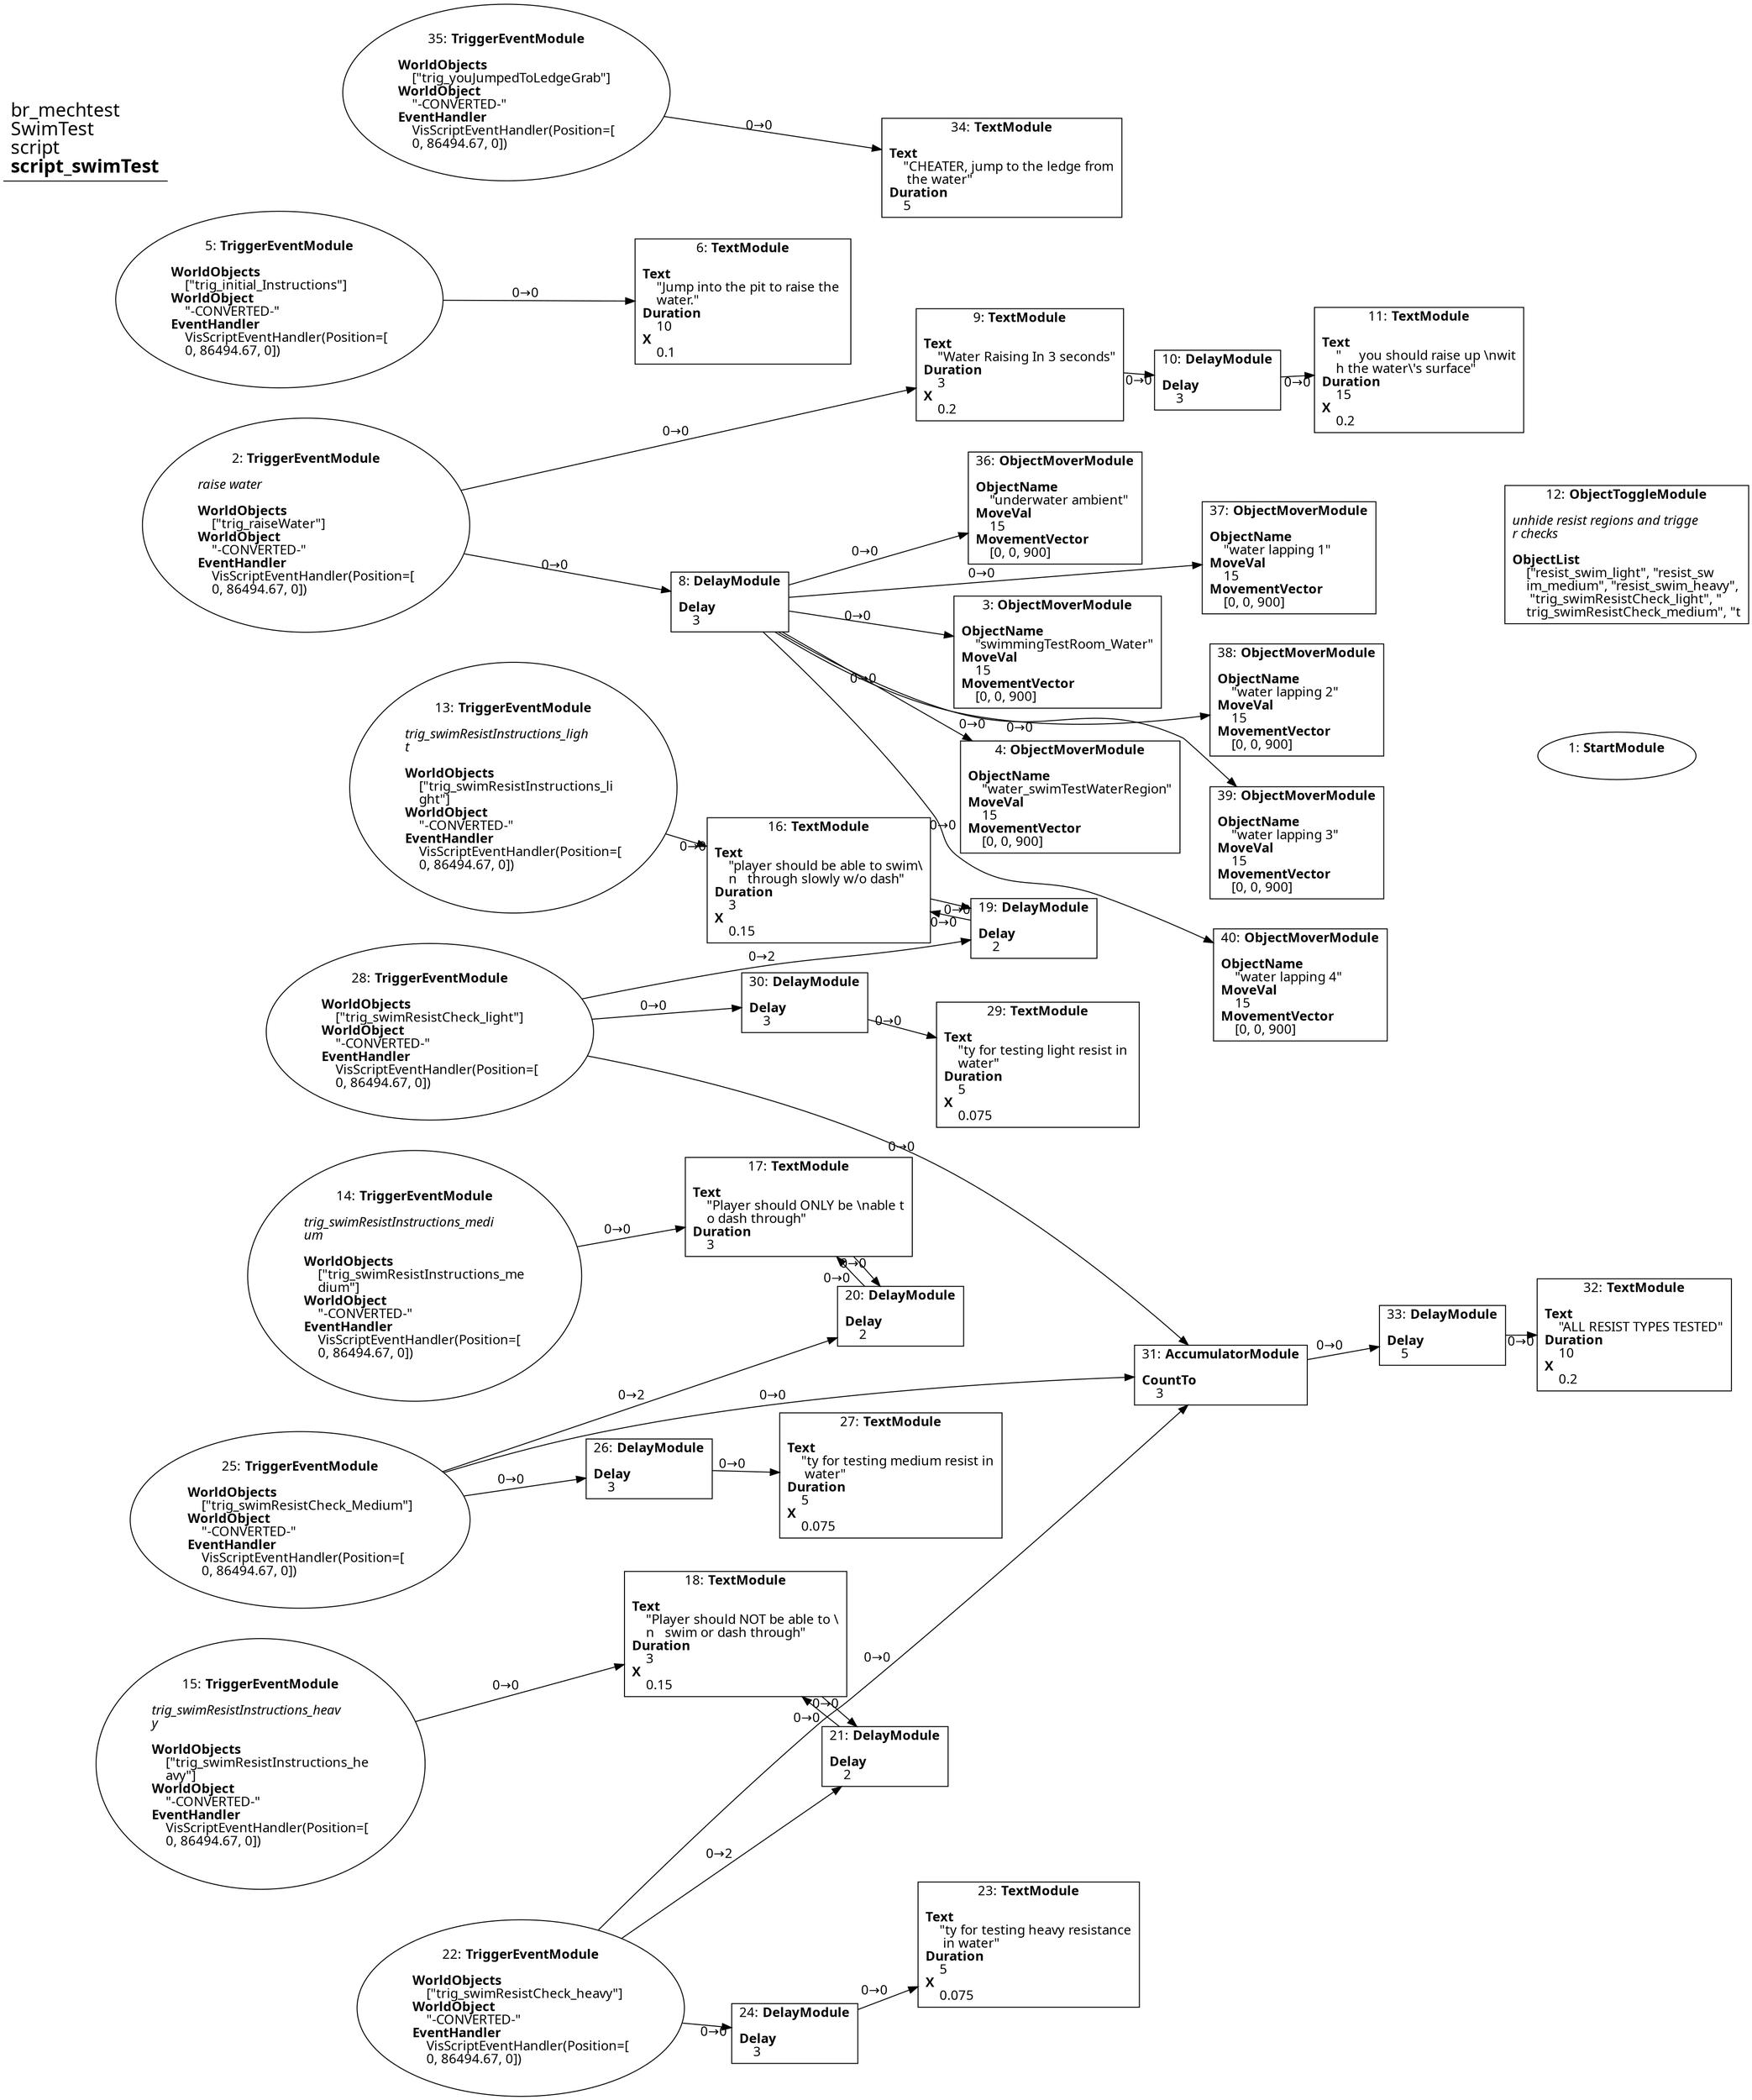 digraph {
    layout = fdp;
    overlap = prism;
    sep = "+16";
    splines = spline;

    node [ shape = box ];

    graph [ fontname = "Segoe UI" ];
    node [ fontname = "Segoe UI" ];
    edge [ fontname = "Segoe UI" ];

    1 [ label = <1: <b>StartModule</b><br/><br/>> ];
    1 [ shape = oval ]
    1 [ pos = "0.90400004,-0.20400001!" ];

    2 [ label = <2: <b>TriggerEventModule</b><br/><br/><i>raise water<br align="left"/></i><br align="left"/><b>WorldObjects</b><br align="left"/>    [&quot;trig_raiseWater&quot;]<br align="left"/><b>WorldObject</b><br align="left"/>    &quot;-CONVERTED-&quot;<br align="left"/><b>EventHandler</b><br align="left"/>    VisScriptEventHandler(Position=[<br align="left"/>    0, 86494.67, 0])<br align="left"/>> ];
    2 [ shape = oval ]
    2 [ pos = "-0.286,-0.11100001!" ];
    2 -> 8 [ label = "0→0" ];
    2 -> 9 [ label = "0→0" ];

    3 [ label = <3: <b>ObjectMoverModule</b><br/><br/><b>ObjectName</b><br align="left"/>    &quot;swimmingTestRoom_Water&quot;<br align="left"/><b>MoveVal</b><br align="left"/>    15<br align="left"/><b>MovementVector</b><br align="left"/>    [0, 0, 900]<br align="left"/>> ];
    3 [ pos = "0.30100003,-0.142!" ];

    4 [ label = <4: <b>ObjectMoverModule</b><br/><br/><b>ObjectName</b><br align="left"/>    &quot;water_swimTestWaterRegion&quot;<br align="left"/><b>MoveVal</b><br align="left"/>    15<br align="left"/><b>MovementVector</b><br align="left"/>    [0, 0, 900]<br align="left"/>> ];
    4 [ pos = "0.30900002,-0.273!" ];

    5 [ label = <5: <b>TriggerEventModule</b><br/><br/><b>WorldObjects</b><br align="left"/>    [&quot;trig_initial_Instructions&quot;]<br align="left"/><b>WorldObject</b><br align="left"/>    &quot;-CONVERTED-&quot;<br align="left"/><b>EventHandler</b><br align="left"/>    VisScriptEventHandler(Position=[<br align="left"/>    0, 86494.67, 0])<br align="left"/>> ];
    5 [ shape = oval ]
    5 [ pos = "-0.303,0.072000004!" ];
    5 -> 6 [ label = "0→0" ];

    6 [ label = <6: <b>TextModule</b><br/><br/><b>Text</b><br align="left"/>    &quot;Jump into the pit to raise the <br align="left"/>    water.&quot;<br align="left"/><b>Duration</b><br align="left"/>    10<br align="left"/><b>X</b><br align="left"/>    0.1<br align="left"/>> ];
    6 [ pos = "-0.09200001,0.072000004!" ];

    8 [ label = <8: <b>DelayModule</b><br/><br/><b>Delay</b><br align="left"/>    3<br align="left"/>> ];
    8 [ pos = "-0.014,-0.16800001!" ];
    8 -> 3 [ label = "0→0" ];
    8 -> 4 [ label = "0→0" ];
    8 -> 36 [ label = "0→0" ];
    8 -> 38 [ label = "0→0" ];
    8 -> 39 [ label = "0→0" ];
    8 -> 40 [ label = "0→0" ];
    8 -> 37 [ label = "0→0" ];

    9 [ label = <9: <b>TextModule</b><br/><br/><b>Text</b><br align="left"/>    &quot;Water Raising In 3 seconds&quot;<br align="left"/><b>Duration</b><br align="left"/>    3<br align="left"/><b>X</b><br align="left"/>    0.2<br align="left"/>> ];
    9 [ pos = "0.24100001,0.18400002!" ];
    9 -> 10 [ label = "0→0" ];

    10 [ label = <10: <b>DelayModule</b><br/><br/><b>Delay</b><br align="left"/>    3<br align="left"/>> ];
    10 [ pos = "0.43800002,0.19000001!" ];
    10 -> 11 [ label = "0→0" ];

    11 [ label = <11: <b>TextModule</b><br/><br/><b>Text</b><br align="left"/>    &quot;     you should raise up \\nwit<br align="left"/>    h the water\'s surface&quot;<br align="left"/><b>Duration</b><br align="left"/>    15<br align="left"/><b>X</b><br align="left"/>    0.2<br align="left"/>> ];
    11 [ pos = "0.66300005,0.18300001!" ];

    12 [ label = <12: <b>ObjectToggleModule</b><br/><br/><i>unhide resist regions and trigge<br align="left"/>r checks<br align="left"/></i><br align="left"/><b>ObjectList</b><br align="left"/>    [&quot;resist_swim_light&quot;, &quot;resist_sw<br align="left"/>    im_medium&quot;, &quot;resist_swim_heavy&quot;,<br align="left"/>     &quot;trig_swimResistCheck_light&quot;, &quot;<br align="left"/>    trig_swimResistCheck_medium&quot;, &quot;t<br align="left"/>> ];
    12 [ pos = "0.90500003,-0.004!" ];

    13 [ label = <13: <b>TriggerEventModule</b><br/><br/><i>trig_swimResistInstructions_ligh<br align="left"/>t<br align="left"/></i><br align="left"/><b>WorldObjects</b><br align="left"/>    [&quot;trig_swimResistInstructions_li<br align="left"/>    ght&quot;]<br align="left"/><b>WorldObject</b><br align="left"/>    &quot;-CONVERTED-&quot;<br align="left"/><b>EventHandler</b><br align="left"/>    VisScriptEventHandler(Position=[<br align="left"/>    0, 86494.67, 0])<br align="left"/>> ];
    13 [ shape = oval ]
    13 [ pos = "-0.15100001,-0.33800003!" ];
    13 -> 16 [ label = "0→0" ];

    14 [ label = <14: <b>TriggerEventModule</b><br/><br/><i>trig_swimResistInstructions_medi<br align="left"/>um<br align="left"/></i><br align="left"/><b>WorldObjects</b><br align="left"/>    [&quot;trig_swimResistInstructions_me<br align="left"/>    dium&quot;]<br align="left"/><b>WorldObject</b><br align="left"/>    &quot;-CONVERTED-&quot;<br align="left"/><b>EventHandler</b><br align="left"/>    VisScriptEventHandler(Position=[<br align="left"/>    0, 86494.67, 0])<br align="left"/>> ];
    14 [ shape = oval ]
    14 [ pos = "-0.22500001,-0.629!" ];
    14 -> 17 [ label = "0→0" ];

    15 [ label = <15: <b>TriggerEventModule</b><br/><br/><i>trig_swimResistInstructions_heav<br align="left"/>y<br align="left"/></i><br align="left"/><b>WorldObjects</b><br align="left"/>    [&quot;trig_swimResistInstructions_he<br align="left"/>    avy&quot;]<br align="left"/><b>WorldObject</b><br align="left"/>    &quot;-CONVERTED-&quot;<br align="left"/><b>EventHandler</b><br align="left"/>    VisScriptEventHandler(Position=[<br align="left"/>    0, 86494.67, 0])<br align="left"/>> ];
    15 [ shape = oval ]
    15 [ pos = "-0.31500003,-0.947!" ];
    15 -> 18 [ label = "0→0" ];

    16 [ label = <16: <b>TextModule</b><br/><br/><b>Text</b><br align="left"/>    &quot;player should be able to swim\\<br align="left"/>    n   through slowly w/o dash&quot;<br align="left"/><b>Duration</b><br align="left"/>    3<br align="left"/><b>X</b><br align="left"/>    0.15<br align="left"/>> ];
    16 [ pos = "0.091000006,-0.36400002!" ];
    16 -> 19 [ label = "0→0" ];

    17 [ label = <17: <b>TextModule</b><br/><br/><b>Text</b><br align="left"/>    &quot;Player should ONLY be \\nable t<br align="left"/>    o dash through&quot;<br align="left"/><b>Duration</b><br align="left"/>    3<br align="left"/>> ];
    17 [ pos = "0.124000005,-0.66700006!" ];
    17 -> 20 [ label = "0→0" ];

    18 [ label = <18: <b>TextModule</b><br/><br/><b>Text</b><br align="left"/>    &quot;Player should NOT be able to \\<br align="left"/>    n   swim or dash through&quot;<br align="left"/><b>Duration</b><br align="left"/>    3<br align="left"/><b>X</b><br align="left"/>    0.15<br align="left"/>> ];
    18 [ pos = "0.022000002,-0.98700005!" ];
    18 -> 21 [ label = "0→0" ];

    19 [ label = <19: <b>DelayModule</b><br/><br/><b>Delay</b><br align="left"/>    2<br align="left"/>> ];
    19 [ pos = "0.3,-0.41500002!" ];
    19 -> 16 [ label = "0→0" ];

    20 [ label = <20: <b>DelayModule</b><br/><br/><b>Delay</b><br align="left"/>    2<br align="left"/>> ];
    20 [ pos = "0.171,-0.717!" ];
    20 -> 17 [ label = "0→0" ];

    21 [ label = <21: <b>DelayModule</b><br/><br/><b>Delay</b><br align="left"/>    2<br align="left"/>> ];
    21 [ pos = "0.13900001,-1.0890001!" ];
    21 -> 18 [ label = "0→0" ];

    22 [ label = <22: <b>TriggerEventModule</b><br/><br/><b>WorldObjects</b><br align="left"/>    [&quot;trig_swimResistCheck_heavy&quot;]<br align="left"/><b>WorldObject</b><br align="left"/>    &quot;-CONVERTED-&quot;<br align="left"/><b>EventHandler</b><br align="left"/>    VisScriptEventHandler(Position=[<br align="left"/>    0, 86494.67, 0])<br align="left"/>> ];
    22 [ shape = oval ]
    22 [ pos = "-0.14600001,-1.116!" ];
    22 -> 21 [ label = "0→2" ];
    22 -> 24 [ label = "0→0" ];
    22 -> 31 [ label = "0→0" ];

    23 [ label = <23: <b>TextModule</b><br/><br/><b>Text</b><br align="left"/>    &quot;ty for testing heavy resistance<br align="left"/>     in water&quot;<br align="left"/><b>Duration</b><br align="left"/>    5<br align="left"/><b>X</b><br align="left"/>    0.075<br align="left"/>> ];
    23 [ pos = "0.317,-1.261!" ];

    24 [ label = <24: <b>DelayModule</b><br/><br/><b>Delay</b><br align="left"/>    3<br align="left"/>> ];
    24 [ pos = "0.093,-1.253!" ];
    24 -> 23 [ label = "0→0" ];

    25 [ label = <25: <b>TriggerEventModule</b><br/><br/><b>WorldObjects</b><br align="left"/>    [&quot;trig_swimResistCheck_Medium&quot;]<br align="left"/><b>WorldObject</b><br align="left"/>    &quot;-CONVERTED-&quot;<br align="left"/><b>EventHandler</b><br align="left"/>    VisScriptEventHandler(Position=[<br align="left"/>    0, 86494.67, 0])<br align="left"/>> ];
    25 [ shape = oval ]
    25 [ pos = "-0.29700002,-0.77000004!" ];
    25 -> 26 [ label = "0→0" ];
    25 -> 20 [ label = "0→2" ];
    25 -> 31 [ label = "0→0" ];

    26 [ label = <26: <b>DelayModule</b><br/><br/><b>Delay</b><br align="left"/>    3<br align="left"/>> ];
    26 [ pos = "-0.031000001,-0.82600003!" ];
    26 -> 27 [ label = "0→0" ];

    27 [ label = <27: <b>TextModule</b><br/><br/><b>Text</b><br align="left"/>    &quot;ty for testing medium resist in<br align="left"/>     water&quot;<br align="left"/><b>Duration</b><br align="left"/>    5<br align="left"/><b>X</b><br align="left"/>    0.075<br align="left"/>> ];
    27 [ pos = "0.16600001,-0.86!" ];

    28 [ label = <28: <b>TriggerEventModule</b><br/><br/><b>WorldObjects</b><br align="left"/>    [&quot;trig_swimResistCheck_light&quot;]<br align="left"/><b>WorldObject</b><br align="left"/>    &quot;-CONVERTED-&quot;<br align="left"/><b>EventHandler</b><br align="left"/>    VisScriptEventHandler(Position=[<br align="left"/>    0, 86494.67, 0])<br align="left"/>> ];
    28 [ shape = oval ]
    28 [ pos = "-0.202,-0.47500002!" ];
    28 -> 30 [ label = "0→0" ];
    28 -> 19 [ label = "0→2" ];
    28 -> 31 [ label = "0→0" ];

    29 [ label = <29: <b>TextModule</b><br/><br/><b>Text</b><br align="left"/>    &quot;ty for testing light resist in <br align="left"/>    water&quot;<br align="left"/><b>Duration</b><br align="left"/>    5<br align="left"/><b>X</b><br align="left"/>    0.075<br align="left"/>> ];
    29 [ pos = "0.314,-0.53800005!" ];

    30 [ label = <30: <b>DelayModule</b><br/><br/><b>Delay</b><br align="left"/>    3<br align="left"/>> ];
    30 [ pos = "0.106000006,-0.49800003!" ];
    30 -> 29 [ label = "0→0" ];

    31 [ label = <31: <b>AccumulatorModule</b><br/><br/><b>CountTo</b><br align="left"/>    3<br align="left"/>> ];
    31 [ pos = "0.51100004,-0.78900003!" ];
    31 -> 33 [ label = "0→0" ];

    32 [ label = <32: <b>TextModule</b><br/><br/><b>Text</b><br align="left"/>    &quot;ALL RESIST TYPES TESTED&quot;<br align="left"/><b>Duration</b><br align="left"/>    10<br align="left"/><b>X</b><br align="left"/>    0.2<br align="left"/>> ];
    32 [ pos = "0.93100005,-0.78900003!" ];

    33 [ label = <33: <b>DelayModule</b><br/><br/><b>Delay</b><br align="left"/>    5<br align="left"/>> ];
    33 [ pos = "0.74600005,-0.78900003!" ];
    33 -> 32 [ label = "0→0" ];

    34 [ label = <34: <b>TextModule</b><br/><br/><b>Text</b><br align="left"/>    &quot;CHEATER, jump to the ledge from<br align="left"/>     the water&quot;<br align="left"/><b>Duration</b><br align="left"/>    5<br align="left"/>> ];
    34 [ pos = "0.079,0.29500002!" ];

    35 [ label = <35: <b>TriggerEventModule</b><br/><br/><b>WorldObjects</b><br align="left"/>    [&quot;trig_youJumpedToLedgeGrab&quot;]<br align="left"/><b>WorldObject</b><br align="left"/>    &quot;-CONVERTED-&quot;<br align="left"/><b>EventHandler</b><br align="left"/>    VisScriptEventHandler(Position=[<br align="left"/>    0, 86494.67, 0])<br align="left"/>> ];
    35 [ shape = oval ]
    35 [ pos = "-0.149,0.29500002!" ];
    35 -> 34 [ label = "0→0" ];

    36 [ label = <36: <b>ObjectMoverModule</b><br/><br/><b>ObjectName</b><br align="left"/>    &quot;underwater ambient&quot;<br align="left"/><b>MoveVal</b><br align="left"/>    15<br align="left"/><b>MovementVector</b><br align="left"/>    [0, 0, 900]<br align="left"/>> ];
    36 [ pos = "0.3,-0.009000001!" ];

    37 [ label = <37: <b>ObjectMoverModule</b><br/><br/><b>ObjectName</b><br align="left"/>    &quot;water lapping 1&quot;<br align="left"/><b>MoveVal</b><br align="left"/>    15<br align="left"/><b>MovementVector</b><br align="left"/>    [0, 0, 900]<br align="left"/>> ];
    37 [ pos = "0.57600003,-0.009000001!" ];

    38 [ label = <38: <b>ObjectMoverModule</b><br/><br/><b>ObjectName</b><br align="left"/>    &quot;water lapping 2&quot;<br align="left"/><b>MoveVal</b><br align="left"/>    15<br align="left"/><b>MovementVector</b><br align="left"/>    [0, 0, 900]<br align="left"/>> ];
    38 [ pos = "0.58000004,-0.147!" ];

    39 [ label = <39: <b>ObjectMoverModule</b><br/><br/><b>ObjectName</b><br align="left"/>    &quot;water lapping 3&quot;<br align="left"/><b>MoveVal</b><br align="left"/>    15<br align="left"/><b>MovementVector</b><br align="left"/>    [0, 0, 900]<br align="left"/>> ];
    39 [ pos = "0.58500004,-0.284!" ];

    40 [ label = <40: <b>ObjectMoverModule</b><br/><br/><b>ObjectName</b><br align="left"/>    &quot;water lapping 4&quot;<br align="left"/><b>MoveVal</b><br align="left"/>    15<br align="left"/><b>MovementVector</b><br align="left"/>    [0, 0, 900]<br align="left"/>> ];
    40 [ pos = "0.58900005,-0.42100003!" ];

    title [ pos = "-0.316,0.296!" ];
    title [ shape = underline ];
    title [ label = <<font point-size="20">br_mechtest<br align="left"/>SwimTest<br align="left"/>script<br align="left"/><b>script_swimTest</b><br align="left"/></font>> ];
}
